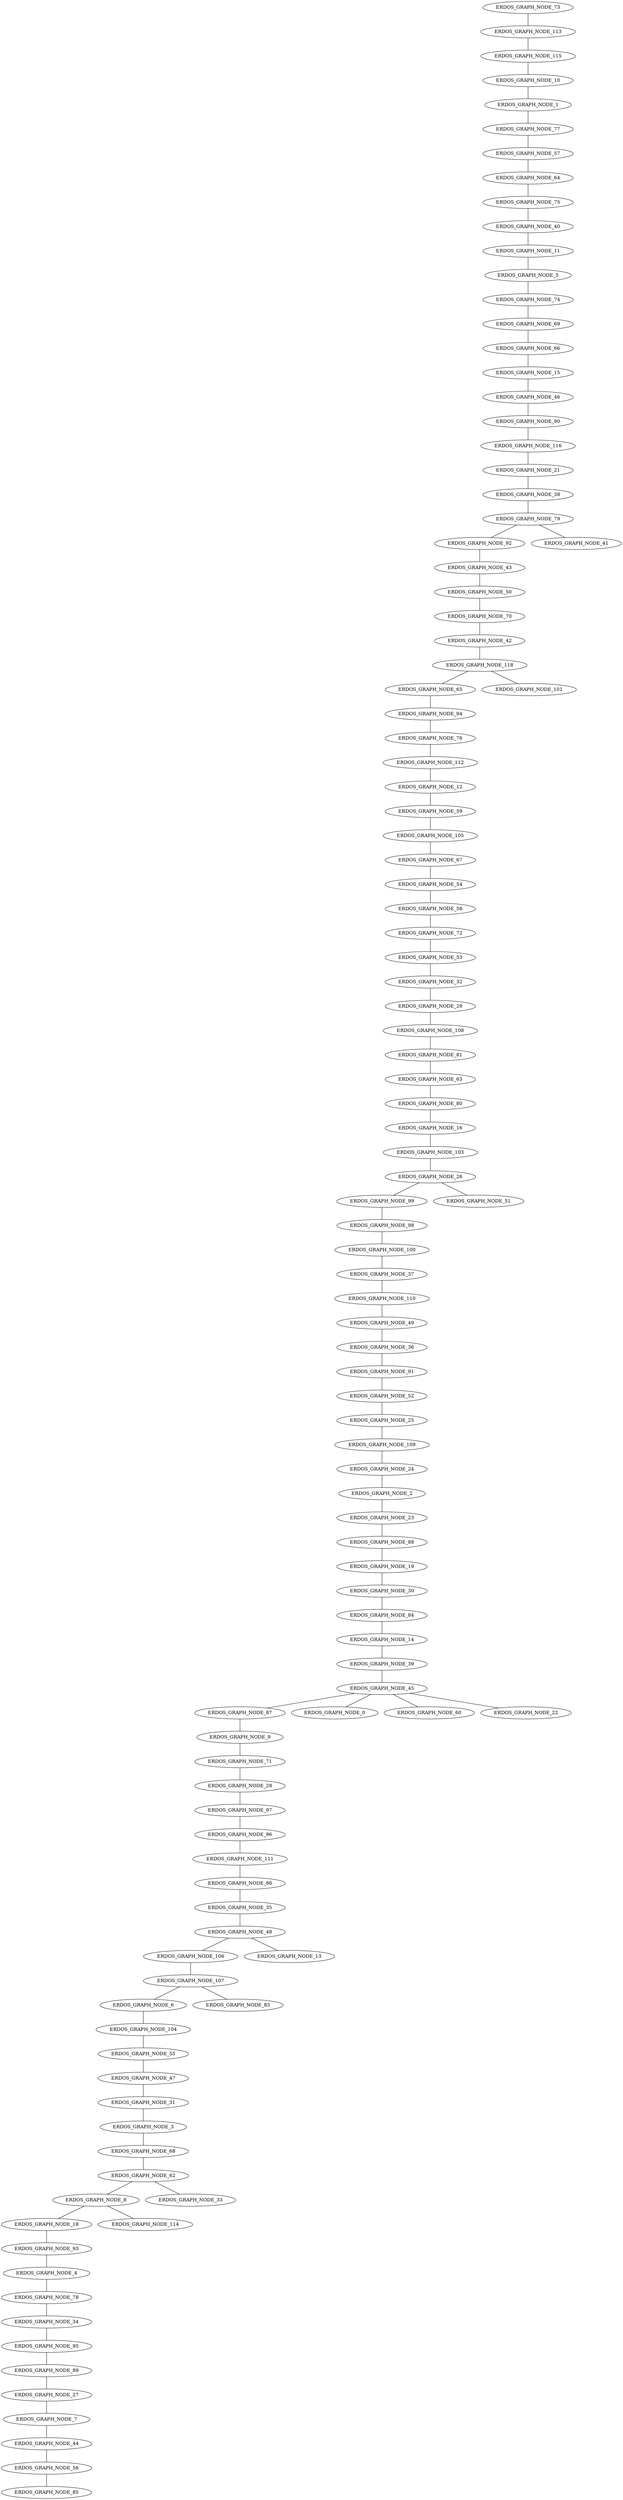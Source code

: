 graph ERDOS_GRAPH_DFS_R{
ERDOS_GRAPH_NODE_73 -- ERDOS_GRAPH_NODE_113;
ERDOS_GRAPH_NODE_113 -- ERDOS_GRAPH_NODE_115;
ERDOS_GRAPH_NODE_115 -- ERDOS_GRAPH_NODE_10;
ERDOS_GRAPH_NODE_10 -- ERDOS_GRAPH_NODE_1;
ERDOS_GRAPH_NODE_1 -- ERDOS_GRAPH_NODE_77;
ERDOS_GRAPH_NODE_77 -- ERDOS_GRAPH_NODE_57;
ERDOS_GRAPH_NODE_57 -- ERDOS_GRAPH_NODE_64;
ERDOS_GRAPH_NODE_64 -- ERDOS_GRAPH_NODE_75;
ERDOS_GRAPH_NODE_75 -- ERDOS_GRAPH_NODE_40;
ERDOS_GRAPH_NODE_40 -- ERDOS_GRAPH_NODE_11;
ERDOS_GRAPH_NODE_11 -- ERDOS_GRAPH_NODE_5;
ERDOS_GRAPH_NODE_5 -- ERDOS_GRAPH_NODE_74;
ERDOS_GRAPH_NODE_74 -- ERDOS_GRAPH_NODE_69;
ERDOS_GRAPH_NODE_69 -- ERDOS_GRAPH_NODE_66;
ERDOS_GRAPH_NODE_66 -- ERDOS_GRAPH_NODE_15;
ERDOS_GRAPH_NODE_15 -- ERDOS_GRAPH_NODE_46;
ERDOS_GRAPH_NODE_46 -- ERDOS_GRAPH_NODE_90;
ERDOS_GRAPH_NODE_90 -- ERDOS_GRAPH_NODE_116;
ERDOS_GRAPH_NODE_116 -- ERDOS_GRAPH_NODE_21;
ERDOS_GRAPH_NODE_21 -- ERDOS_GRAPH_NODE_38;
ERDOS_GRAPH_NODE_38 -- ERDOS_GRAPH_NODE_79;
ERDOS_GRAPH_NODE_79 -- ERDOS_GRAPH_NODE_92;
ERDOS_GRAPH_NODE_92 -- ERDOS_GRAPH_NODE_43;
ERDOS_GRAPH_NODE_43 -- ERDOS_GRAPH_NODE_50;
ERDOS_GRAPH_NODE_50 -- ERDOS_GRAPH_NODE_70;
ERDOS_GRAPH_NODE_70 -- ERDOS_GRAPH_NODE_42;
ERDOS_GRAPH_NODE_42 -- ERDOS_GRAPH_NODE_118;
ERDOS_GRAPH_NODE_118 -- ERDOS_GRAPH_NODE_65;
ERDOS_GRAPH_NODE_65 -- ERDOS_GRAPH_NODE_94;
ERDOS_GRAPH_NODE_94 -- ERDOS_GRAPH_NODE_76;
ERDOS_GRAPH_NODE_76 -- ERDOS_GRAPH_NODE_112;
ERDOS_GRAPH_NODE_112 -- ERDOS_GRAPH_NODE_12;
ERDOS_GRAPH_NODE_12 -- ERDOS_GRAPH_NODE_59;
ERDOS_GRAPH_NODE_59 -- ERDOS_GRAPH_NODE_105;
ERDOS_GRAPH_NODE_105 -- ERDOS_GRAPH_NODE_67;
ERDOS_GRAPH_NODE_67 -- ERDOS_GRAPH_NODE_54;
ERDOS_GRAPH_NODE_54 -- ERDOS_GRAPH_NODE_58;
ERDOS_GRAPH_NODE_58 -- ERDOS_GRAPH_NODE_72;
ERDOS_GRAPH_NODE_72 -- ERDOS_GRAPH_NODE_53;
ERDOS_GRAPH_NODE_53 -- ERDOS_GRAPH_NODE_32;
ERDOS_GRAPH_NODE_32 -- ERDOS_GRAPH_NODE_29;
ERDOS_GRAPH_NODE_29 -- ERDOS_GRAPH_NODE_108;
ERDOS_GRAPH_NODE_108 -- ERDOS_GRAPH_NODE_81;
ERDOS_GRAPH_NODE_81 -- ERDOS_GRAPH_NODE_63;
ERDOS_GRAPH_NODE_63 -- ERDOS_GRAPH_NODE_80;
ERDOS_GRAPH_NODE_80 -- ERDOS_GRAPH_NODE_16;
ERDOS_GRAPH_NODE_16 -- ERDOS_GRAPH_NODE_103;
ERDOS_GRAPH_NODE_103 -- ERDOS_GRAPH_NODE_26;
ERDOS_GRAPH_NODE_26 -- ERDOS_GRAPH_NODE_99;
ERDOS_GRAPH_NODE_99 -- ERDOS_GRAPH_NODE_98;
ERDOS_GRAPH_NODE_98 -- ERDOS_GRAPH_NODE_100;
ERDOS_GRAPH_NODE_100 -- ERDOS_GRAPH_NODE_37;
ERDOS_GRAPH_NODE_37 -- ERDOS_GRAPH_NODE_110;
ERDOS_GRAPH_NODE_110 -- ERDOS_GRAPH_NODE_49;
ERDOS_GRAPH_NODE_49 -- ERDOS_GRAPH_NODE_36;
ERDOS_GRAPH_NODE_36 -- ERDOS_GRAPH_NODE_91;
ERDOS_GRAPH_NODE_91 -- ERDOS_GRAPH_NODE_52;
ERDOS_GRAPH_NODE_52 -- ERDOS_GRAPH_NODE_25;
ERDOS_GRAPH_NODE_25 -- ERDOS_GRAPH_NODE_109;
ERDOS_GRAPH_NODE_109 -- ERDOS_GRAPH_NODE_24;
ERDOS_GRAPH_NODE_24 -- ERDOS_GRAPH_NODE_2;
ERDOS_GRAPH_NODE_2 -- ERDOS_GRAPH_NODE_23;
ERDOS_GRAPH_NODE_23 -- ERDOS_GRAPH_NODE_88;
ERDOS_GRAPH_NODE_88 -- ERDOS_GRAPH_NODE_19;
ERDOS_GRAPH_NODE_19 -- ERDOS_GRAPH_NODE_30;
ERDOS_GRAPH_NODE_30 -- ERDOS_GRAPH_NODE_84;
ERDOS_GRAPH_NODE_84 -- ERDOS_GRAPH_NODE_14;
ERDOS_GRAPH_NODE_14 -- ERDOS_GRAPH_NODE_39;
ERDOS_GRAPH_NODE_39 -- ERDOS_GRAPH_NODE_45;
ERDOS_GRAPH_NODE_45 -- ERDOS_GRAPH_NODE_87;
ERDOS_GRAPH_NODE_87 -- ERDOS_GRAPH_NODE_9;
ERDOS_GRAPH_NODE_9 -- ERDOS_GRAPH_NODE_71;
ERDOS_GRAPH_NODE_71 -- ERDOS_GRAPH_NODE_28;
ERDOS_GRAPH_NODE_28 -- ERDOS_GRAPH_NODE_97;
ERDOS_GRAPH_NODE_97 -- ERDOS_GRAPH_NODE_96;
ERDOS_GRAPH_NODE_96 -- ERDOS_GRAPH_NODE_111;
ERDOS_GRAPH_NODE_111 -- ERDOS_GRAPH_NODE_86;
ERDOS_GRAPH_NODE_86 -- ERDOS_GRAPH_NODE_35;
ERDOS_GRAPH_NODE_35 -- ERDOS_GRAPH_NODE_48;
ERDOS_GRAPH_NODE_48 -- ERDOS_GRAPH_NODE_106;
ERDOS_GRAPH_NODE_106 -- ERDOS_GRAPH_NODE_107;
ERDOS_GRAPH_NODE_107 -- ERDOS_GRAPH_NODE_6;
ERDOS_GRAPH_NODE_6 -- ERDOS_GRAPH_NODE_104;
ERDOS_GRAPH_NODE_104 -- ERDOS_GRAPH_NODE_55;
ERDOS_GRAPH_NODE_55 -- ERDOS_GRAPH_NODE_47;
ERDOS_GRAPH_NODE_47 -- ERDOS_GRAPH_NODE_31;
ERDOS_GRAPH_NODE_31 -- ERDOS_GRAPH_NODE_3;
ERDOS_GRAPH_NODE_3 -- ERDOS_GRAPH_NODE_68;
ERDOS_GRAPH_NODE_68 -- ERDOS_GRAPH_NODE_62;
ERDOS_GRAPH_NODE_62 -- ERDOS_GRAPH_NODE_8;
ERDOS_GRAPH_NODE_8 -- ERDOS_GRAPH_NODE_18;
ERDOS_GRAPH_NODE_18 -- ERDOS_GRAPH_NODE_93;
ERDOS_GRAPH_NODE_93 -- ERDOS_GRAPH_NODE_4;
ERDOS_GRAPH_NODE_4 -- ERDOS_GRAPH_NODE_78;
ERDOS_GRAPH_NODE_78 -- ERDOS_GRAPH_NODE_34;
ERDOS_GRAPH_NODE_34 -- ERDOS_GRAPH_NODE_95;
ERDOS_GRAPH_NODE_95 -- ERDOS_GRAPH_NODE_89;
ERDOS_GRAPH_NODE_89 -- ERDOS_GRAPH_NODE_27;
ERDOS_GRAPH_NODE_27 -- ERDOS_GRAPH_NODE_7;
ERDOS_GRAPH_NODE_7 -- ERDOS_GRAPH_NODE_44;
ERDOS_GRAPH_NODE_44 -- ERDOS_GRAPH_NODE_56;
ERDOS_GRAPH_NODE_56 -- ERDOS_GRAPH_NODE_85;
ERDOS_GRAPH_NODE_8 -- ERDOS_GRAPH_NODE_114;
ERDOS_GRAPH_NODE_62 -- ERDOS_GRAPH_NODE_33;
ERDOS_GRAPH_NODE_107 -- ERDOS_GRAPH_NODE_83;
ERDOS_GRAPH_NODE_48 -- ERDOS_GRAPH_NODE_13;
ERDOS_GRAPH_NODE_45 -- ERDOS_GRAPH_NODE_0;
ERDOS_GRAPH_NODE_45 -- ERDOS_GRAPH_NODE_60;
ERDOS_GRAPH_NODE_45 -- ERDOS_GRAPH_NODE_22;
ERDOS_GRAPH_NODE_26 -- ERDOS_GRAPH_NODE_51;
ERDOS_GRAPH_NODE_118 -- ERDOS_GRAPH_NODE_101;
ERDOS_GRAPH_NODE_79 -- ERDOS_GRAPH_NODE_41;
}
